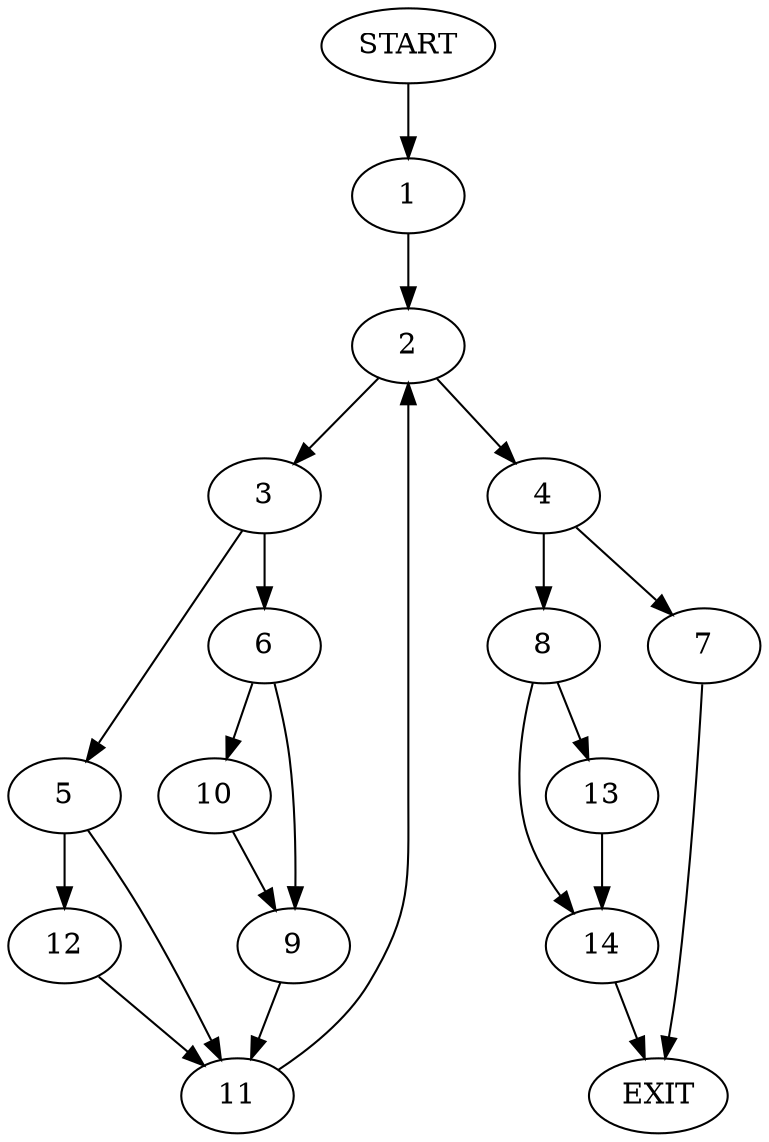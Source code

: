 digraph {
0 [label="START"]
15 [label="EXIT"]
0 -> 1
1 -> 2
2 -> 3
2 -> 4
3 -> 5
3 -> 6
4 -> 7
4 -> 8
6 -> 9
6 -> 10
5 -> 11
5 -> 12
11 -> 2
12 -> 11
10 -> 9
9 -> 11
8 -> 13
8 -> 14
7 -> 15
13 -> 14
14 -> 15
}
